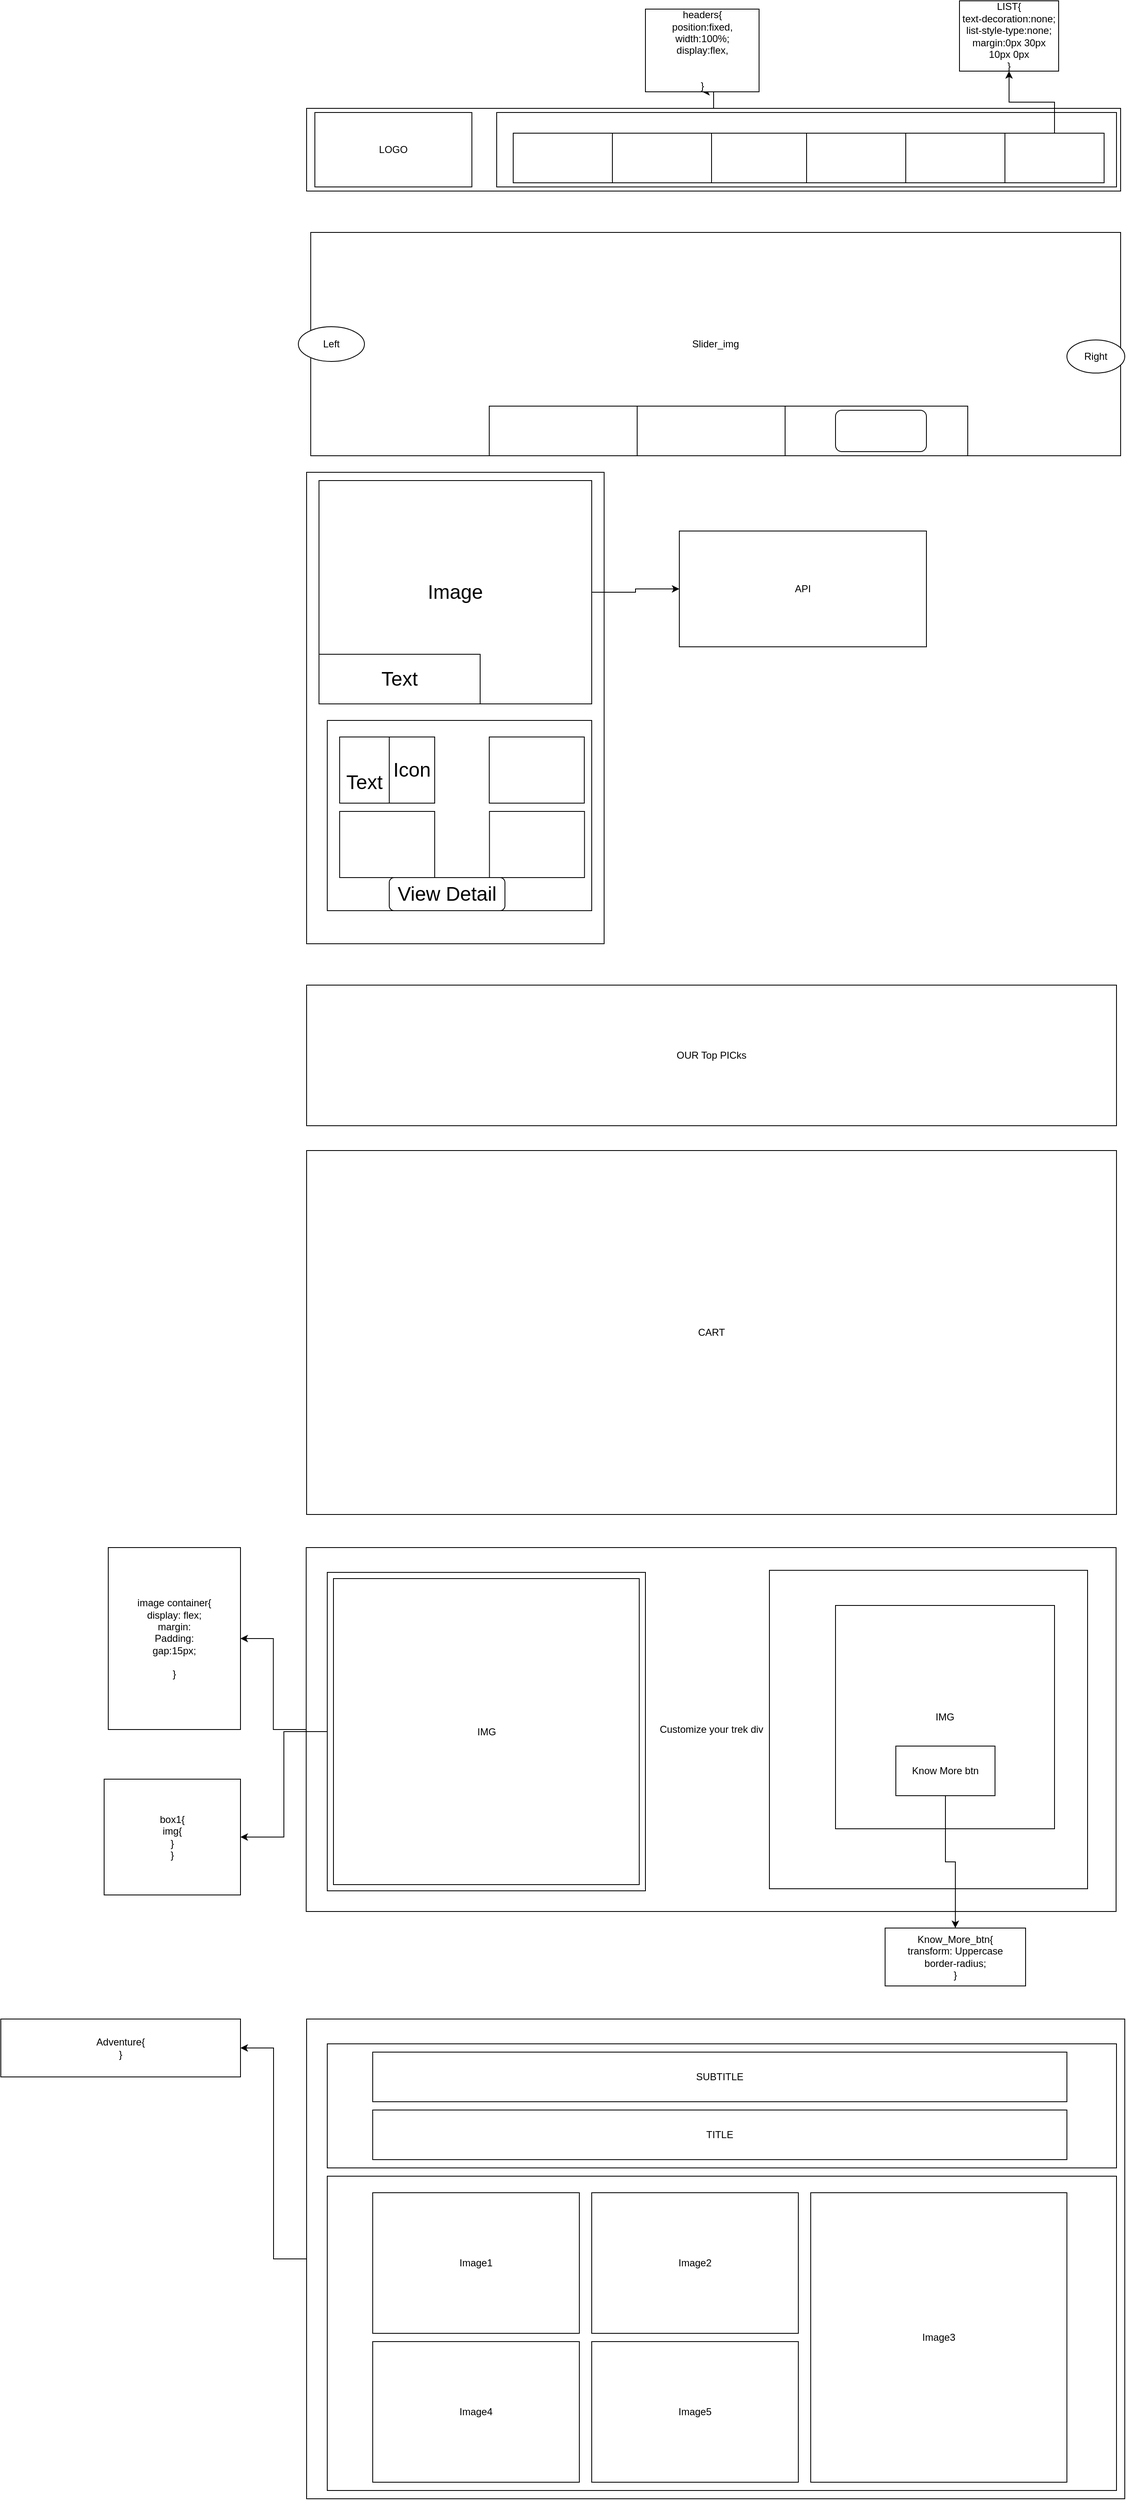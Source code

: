 <mxfile version="20.4.2" type="device"><diagram id="aA8bpUBEn9PLVIH5ie5A" name="Page-1"><mxGraphModel dx="2413" dy="1790" grid="1" gridSize="10" guides="1" tooltips="1" connect="1" arrows="1" fold="1" page="1" pageScale="1" pageWidth="850" pageHeight="1100" math="0" shadow="0"><root><mxCell id="0"/><mxCell id="1" parent="0"/><mxCell id="og8iCwCp2jisR7D2SQcg-4" value="" style="edgeStyle=orthogonalEdgeStyle;rounded=0;orthogonalLoop=1;jettySize=auto;html=1;" parent="1" source="og8iCwCp2jisR7D2SQcg-1" target="og8iCwCp2jisR7D2SQcg-3" edge="1"><mxGeometry relative="1" as="geometry"/></mxCell><mxCell id="og8iCwCp2jisR7D2SQcg-1" value="" style="rounded=0;whiteSpace=wrap;html=1;" parent="1" vertex="1"><mxGeometry x="-180" y="-940" width="985" height="100" as="geometry"/></mxCell><mxCell id="og8iCwCp2jisR7D2SQcg-2" value="LOGO" style="rounded=0;whiteSpace=wrap;html=1;" parent="1" vertex="1"><mxGeometry x="-170" y="-935" width="190" height="90" as="geometry"/></mxCell><mxCell id="og8iCwCp2jisR7D2SQcg-3" value="headers{&lt;br&gt;position:fixed,&lt;br&gt;width:100%;&lt;br&gt;display:flex,&lt;br&gt;&lt;br&gt;&lt;br&gt;}" style="whiteSpace=wrap;html=1;rounded=0;" parent="1" vertex="1"><mxGeometry x="230" y="-1060" width="137.5" height="100" as="geometry"/></mxCell><mxCell id="og8iCwCp2jisR7D2SQcg-5" value="" style="rounded=0;whiteSpace=wrap;html=1;" parent="1" vertex="1"><mxGeometry x="50" y="-935" width="750" height="90" as="geometry"/></mxCell><mxCell id="og8iCwCp2jisR7D2SQcg-6" value="" style="rounded=0;whiteSpace=wrap;html=1;" parent="1" vertex="1"><mxGeometry x="70" y="-910" width="120" height="60" as="geometry"/></mxCell><mxCell id="og8iCwCp2jisR7D2SQcg-7" value="" style="rounded=0;whiteSpace=wrap;html=1;" parent="1" vertex="1"><mxGeometry x="190" y="-910" width="120" height="60" as="geometry"/></mxCell><mxCell id="og8iCwCp2jisR7D2SQcg-8" value="" style="rounded=0;whiteSpace=wrap;html=1;" parent="1" vertex="1"><mxGeometry x="310" y="-910" width="120" height="60" as="geometry"/></mxCell><mxCell id="og8iCwCp2jisR7D2SQcg-9" value="" style="rounded=0;whiteSpace=wrap;html=1;" parent="1" vertex="1"><mxGeometry x="425" y="-910" width="120" height="60" as="geometry"/></mxCell><mxCell id="og8iCwCp2jisR7D2SQcg-10" value="" style="rounded=0;whiteSpace=wrap;html=1;" parent="1" vertex="1"><mxGeometry x="545" y="-910" width="120" height="60" as="geometry"/></mxCell><mxCell id="og8iCwCp2jisR7D2SQcg-13" value="" style="edgeStyle=orthogonalEdgeStyle;rounded=0;orthogonalLoop=1;jettySize=auto;html=1;" parent="1" source="og8iCwCp2jisR7D2SQcg-11" target="og8iCwCp2jisR7D2SQcg-12" edge="1"><mxGeometry relative="1" as="geometry"/></mxCell><mxCell id="og8iCwCp2jisR7D2SQcg-11" value="" style="rounded=0;whiteSpace=wrap;html=1;" parent="1" vertex="1"><mxGeometry x="665" y="-910" width="120" height="60" as="geometry"/></mxCell><mxCell id="og8iCwCp2jisR7D2SQcg-12" value="LIST{&lt;br&gt;text-decoration:none;&lt;br&gt;list-style-type:none;&lt;br&gt;margin:0px 30px 10px 0px&lt;br&gt;}" style="rounded=0;whiteSpace=wrap;html=1;" parent="1" vertex="1"><mxGeometry x="610" y="-1070" width="120" height="85" as="geometry"/></mxCell><mxCell id="og8iCwCp2jisR7D2SQcg-14" value="Slider_img" style="rounded=0;whiteSpace=wrap;html=1;" parent="1" vertex="1"><mxGeometry x="-175" y="-790" width="980" height="270" as="geometry"/></mxCell><mxCell id="og8iCwCp2jisR7D2SQcg-16" value="Right" style="ellipse;whiteSpace=wrap;html=1;" parent="1" vertex="1"><mxGeometry x="740" y="-660" width="70" height="40" as="geometry"/></mxCell><mxCell id="og8iCwCp2jisR7D2SQcg-18" value="Left" style="ellipse;whiteSpace=wrap;html=1;" parent="1" vertex="1"><mxGeometry x="-190" y="-676" width="80" height="42" as="geometry"/></mxCell><mxCell id="4qtgMMcItO8pB09T43Pp-1" value="" style="rounded=0;whiteSpace=wrap;html=1;" parent="1" vertex="1"><mxGeometry x="41.25" y="-580" width="578.75" height="60" as="geometry"/></mxCell><mxCell id="4qtgMMcItO8pB09T43Pp-2" value="" style="rounded=0;whiteSpace=wrap;html=1;" parent="1" vertex="1"><mxGeometry x="41" y="-580" width="179" height="60" as="geometry"/></mxCell><mxCell id="4qtgMMcItO8pB09T43Pp-3" value="" style="rounded=0;whiteSpace=wrap;html=1;" parent="1" vertex="1"><mxGeometry x="220" y="-580" width="179" height="60" as="geometry"/></mxCell><mxCell id="4qtgMMcItO8pB09T43Pp-4" value="" style="rounded=1;whiteSpace=wrap;html=1;" parent="1" vertex="1"><mxGeometry x="460" y="-575" width="110" height="50" as="geometry"/></mxCell><mxCell id="60DYURNGkI_3zGA9mbvg-1" value="" style="rounded=0;whiteSpace=wrap;html=1;" parent="1" vertex="1"><mxGeometry x="-180" y="-500" width="360" height="570" as="geometry"/></mxCell><mxCell id="Mkavk7umoiD9rhpiN6j7-2" value="" style="edgeStyle=orthogonalEdgeStyle;rounded=0;orthogonalLoop=1;jettySize=auto;html=1;" parent="1" source="60DYURNGkI_3zGA9mbvg-2" target="Mkavk7umoiD9rhpiN6j7-1" edge="1"><mxGeometry relative="1" as="geometry"/></mxCell><mxCell id="60DYURNGkI_3zGA9mbvg-2" value="&lt;font style=&quot;font-size: 24px;&quot;&gt;Image&lt;/font&gt;" style="rounded=0;whiteSpace=wrap;html=1;" parent="1" vertex="1"><mxGeometry x="-165" y="-490" width="330" height="270" as="geometry"/></mxCell><mxCell id="60DYURNGkI_3zGA9mbvg-5" value="Text" style="rounded=0;whiteSpace=wrap;html=1;fontSize=24;" parent="1" vertex="1"><mxGeometry x="-165" y="-280" width="195" height="60" as="geometry"/></mxCell><mxCell id="60DYURNGkI_3zGA9mbvg-10" value="" style="rounded=0;whiteSpace=wrap;html=1;fontSize=24;" parent="1" vertex="1"><mxGeometry x="41" y="-170" width="115" height="80" as="geometry"/></mxCell><mxCell id="60DYURNGkI_3zGA9mbvg-17" value="" style="rounded=0;whiteSpace=wrap;html=1;fontSize=24;" parent="1" vertex="1"><mxGeometry x="-155" y="-200" width="320" height="230" as="geometry"/></mxCell><mxCell id="60DYURNGkI_3zGA9mbvg-13" value="View Detail" style="rounded=1;whiteSpace=wrap;html=1;fontSize=24;" parent="1" vertex="1"><mxGeometry x="-80" y="-10" width="140" height="40" as="geometry"/></mxCell><mxCell id="60DYURNGkI_3zGA9mbvg-14" value="Icon" style="rounded=0;whiteSpace=wrap;html=1;fontSize=24;" parent="1" vertex="1"><mxGeometry x="-80" y="-180" width="55" height="80" as="geometry"/></mxCell><mxCell id="60DYURNGkI_3zGA9mbvg-9" value="&amp;nbsp; &amp;nbsp; &amp;nbsp; Text" style="rounded=0;whiteSpace=wrap;html=1;fontSize=24;" parent="1" vertex="1"><mxGeometry x="-140" y="-180" width="60" height="80" as="geometry"/></mxCell><mxCell id="60DYURNGkI_3zGA9mbvg-11" value="" style="rounded=0;whiteSpace=wrap;html=1;fontSize=24;" parent="1" vertex="1"><mxGeometry x="41" y="-180" width="115" height="80" as="geometry"/></mxCell><mxCell id="60DYURNGkI_3zGA9mbvg-16" value="" style="rounded=0;whiteSpace=wrap;html=1;fontSize=24;" parent="1" vertex="1"><mxGeometry x="41.25" y="-90" width="115" height="80" as="geometry"/></mxCell><mxCell id="60DYURNGkI_3zGA9mbvg-18" value="" style="rounded=0;whiteSpace=wrap;html=1;fontSize=24;" parent="1" vertex="1"><mxGeometry x="-140" y="-90" width="115" height="80" as="geometry"/></mxCell><mxCell id="Mkavk7umoiD9rhpiN6j7-1" value="API" style="rounded=0;whiteSpace=wrap;html=1;" parent="1" vertex="1"><mxGeometry x="271" y="-429" width="299" height="140" as="geometry"/></mxCell><mxCell id="ECaHle3qi8I8zTn31Ftr-24" value="OUR Top PICks" style="rounded=0;whiteSpace=wrap;html=1;" parent="1" vertex="1"><mxGeometry x="-180" y="120" width="980" height="170" as="geometry"/></mxCell><mxCell id="ECaHle3qi8I8zTn31Ftr-25" value="CART" style="rounded=0;whiteSpace=wrap;html=1;" parent="1" vertex="1"><mxGeometry x="-180" y="320" width="980" height="440" as="geometry"/></mxCell><mxCell id="ECaHle3qi8I8zTn31Ftr-39" value="" style="edgeStyle=orthogonalEdgeStyle;rounded=0;orthogonalLoop=1;jettySize=auto;html=1;" parent="1" source="ECaHle3qi8I8zTn31Ftr-40" target="ECaHle3qi8I8zTn31Ftr-48" edge="1"><mxGeometry relative="1" as="geometry"/></mxCell><mxCell id="ECaHle3qi8I8zTn31Ftr-40" value="Customize your trek div" style="rounded=0;whiteSpace=wrap;html=1;" parent="1" vertex="1"><mxGeometry x="-180.5" y="800" width="980" height="440" as="geometry"/></mxCell><mxCell id="ECaHle3qi8I8zTn31Ftr-41" value="" style="edgeStyle=orthogonalEdgeStyle;rounded=0;orthogonalLoop=1;jettySize=auto;html=1;" parent="1" source="ECaHle3qi8I8zTn31Ftr-42" target="ECaHle3qi8I8zTn31Ftr-49" edge="1"><mxGeometry relative="1" as="geometry"/></mxCell><mxCell id="ECaHle3qi8I8zTn31Ftr-42" value="" style="whiteSpace=wrap;html=1;aspect=fixed;" parent="1" vertex="1"><mxGeometry x="-155" y="830" width="385" height="385" as="geometry"/></mxCell><mxCell id="ECaHle3qi8I8zTn31Ftr-43" value="" style="whiteSpace=wrap;html=1;aspect=fixed;" parent="1" vertex="1"><mxGeometry x="380" y="827.5" width="385" height="385" as="geometry"/></mxCell><mxCell id="ECaHle3qi8I8zTn31Ftr-44" value="IMG" style="rounded=0;whiteSpace=wrap;html=1;" parent="1" vertex="1"><mxGeometry x="-147.5" y="837.5" width="370" height="370" as="geometry"/></mxCell><mxCell id="ECaHle3qi8I8zTn31Ftr-45" value="IMG" style="rounded=0;whiteSpace=wrap;html=1;" parent="1" vertex="1"><mxGeometry x="460" y="870" width="265" height="270" as="geometry"/></mxCell><mxCell id="ECaHle3qi8I8zTn31Ftr-46" value="" style="edgeStyle=orthogonalEdgeStyle;rounded=0;orthogonalLoop=1;jettySize=auto;html=1;" parent="1" source="ECaHle3qi8I8zTn31Ftr-47" target="ECaHle3qi8I8zTn31Ftr-50" edge="1"><mxGeometry relative="1" as="geometry"/></mxCell><mxCell id="ECaHle3qi8I8zTn31Ftr-47" value="Know More btn" style="rounded=0;whiteSpace=wrap;html=1;" parent="1" vertex="1"><mxGeometry x="533" y="1040" width="120" height="60" as="geometry"/></mxCell><mxCell id="ECaHle3qi8I8zTn31Ftr-48" value="image container{&lt;br&gt;display: flex;&lt;br&gt;margin:&lt;br&gt;Padding:&lt;br&gt;gap:15px;&lt;br&gt;&lt;br&gt;}" style="rounded=0;whiteSpace=wrap;html=1;" parent="1" vertex="1"><mxGeometry x="-420" y="800" width="160" height="220" as="geometry"/></mxCell><mxCell id="ECaHle3qi8I8zTn31Ftr-49" value="box1{&lt;br&gt;img{&lt;br&gt;}&lt;br&gt;}" style="whiteSpace=wrap;html=1;" parent="1" vertex="1"><mxGeometry x="-425" y="1080" width="165" height="140" as="geometry"/></mxCell><mxCell id="ECaHle3qi8I8zTn31Ftr-50" value="Know_More_btn{&lt;br&gt;transform: Uppercase&lt;br&gt;border-radius;&lt;br&gt;}" style="rounded=0;whiteSpace=wrap;html=1;" parent="1" vertex="1"><mxGeometry x="520" y="1260" width="170" height="70" as="geometry"/></mxCell><mxCell id="VXHsSjlPYSvfFSHIMnHk-19" value="" style="edgeStyle=orthogonalEdgeStyle;rounded=0;orthogonalLoop=1;jettySize=auto;html=1;" edge="1" parent="1" source="VXHsSjlPYSvfFSHIMnHk-1" target="VXHsSjlPYSvfFSHIMnHk-18"><mxGeometry relative="1" as="geometry"/></mxCell><mxCell id="VXHsSjlPYSvfFSHIMnHk-1" value="" style="rounded=0;whiteSpace=wrap;html=1;" vertex="1" parent="1"><mxGeometry x="-180" y="1370" width="990" height="580" as="geometry"/></mxCell><mxCell id="VXHsSjlPYSvfFSHIMnHk-2" value="" style="rounded=0;whiteSpace=wrap;html=1;" vertex="1" parent="1"><mxGeometry x="-155" y="1400" width="955" height="150" as="geometry"/></mxCell><mxCell id="VXHsSjlPYSvfFSHIMnHk-3" value="SUBTITLE" style="rounded=0;whiteSpace=wrap;html=1;" vertex="1" parent="1"><mxGeometry x="-100" y="1410" width="840" height="60" as="geometry"/></mxCell><mxCell id="VXHsSjlPYSvfFSHIMnHk-4" value="TITLE" style="rounded=0;whiteSpace=wrap;html=1;" vertex="1" parent="1"><mxGeometry x="-100" y="1480" width="840" height="60" as="geometry"/></mxCell><mxCell id="VXHsSjlPYSvfFSHIMnHk-5" value="&lt;span style=&quot;color: rgba(0, 0, 0, 0); font-family: monospace; font-size: 0px; text-align: start;&quot;&gt;%3CmxGraphModel%3E%3Croot%3E%3CmxCell%20id%3D%220%22%2F%3E%3CmxCell%20id%3D%221%22%20parent%3D%220%22%2F%3E%3CmxCell%20id%3D%222%22%20value%3D%22%22%20style%3D%22whiteSpace%3Dwrap%3Bhtml%3D1%3Baspect%3Dfixed%3B%22%20vertex%3D%221%22%20parent%3D%221%22%3E%3CmxGeometry%20x%3D%22-100%22%20y%3D%221600%22%20width%3D%22140%22%20height%3D%22140%22%20as%3D%22geometry%22%2F%3E%3C%2FmxCell%3E%3C%2Froot%3E%3C%2FmxGraphModel%3E&lt;/span&gt;" style="rounded=0;whiteSpace=wrap;html=1;" vertex="1" parent="1"><mxGeometry x="-155" y="1560" width="955" height="380" as="geometry"/></mxCell><mxCell id="VXHsSjlPYSvfFSHIMnHk-12" value="Image1" style="rounded=0;whiteSpace=wrap;html=1;" vertex="1" parent="1"><mxGeometry x="-100" y="1580" width="250" height="170" as="geometry"/></mxCell><mxCell id="VXHsSjlPYSvfFSHIMnHk-13" value="Image3" style="rounded=0;whiteSpace=wrap;html=1;" vertex="1" parent="1"><mxGeometry x="430" y="1580" width="310" height="350" as="geometry"/></mxCell><mxCell id="VXHsSjlPYSvfFSHIMnHk-14" value="Image5" style="rounded=0;whiteSpace=wrap;html=1;" vertex="1" parent="1"><mxGeometry x="165" y="1760" width="250" height="170" as="geometry"/></mxCell><mxCell id="VXHsSjlPYSvfFSHIMnHk-15" value="Image2" style="rounded=0;whiteSpace=wrap;html=1;" vertex="1" parent="1"><mxGeometry x="165" y="1580" width="250" height="170" as="geometry"/></mxCell><mxCell id="VXHsSjlPYSvfFSHIMnHk-16" value="Image4" style="rounded=0;whiteSpace=wrap;html=1;" vertex="1" parent="1"><mxGeometry x="-100" y="1760" width="250" height="170" as="geometry"/></mxCell><mxCell id="VXHsSjlPYSvfFSHIMnHk-18" value="Adventure{&lt;br&gt;}" style="rounded=0;whiteSpace=wrap;html=1;" vertex="1" parent="1"><mxGeometry x="-550" y="1370" width="290" height="70" as="geometry"/></mxCell></root></mxGraphModel></diagram></mxfile>